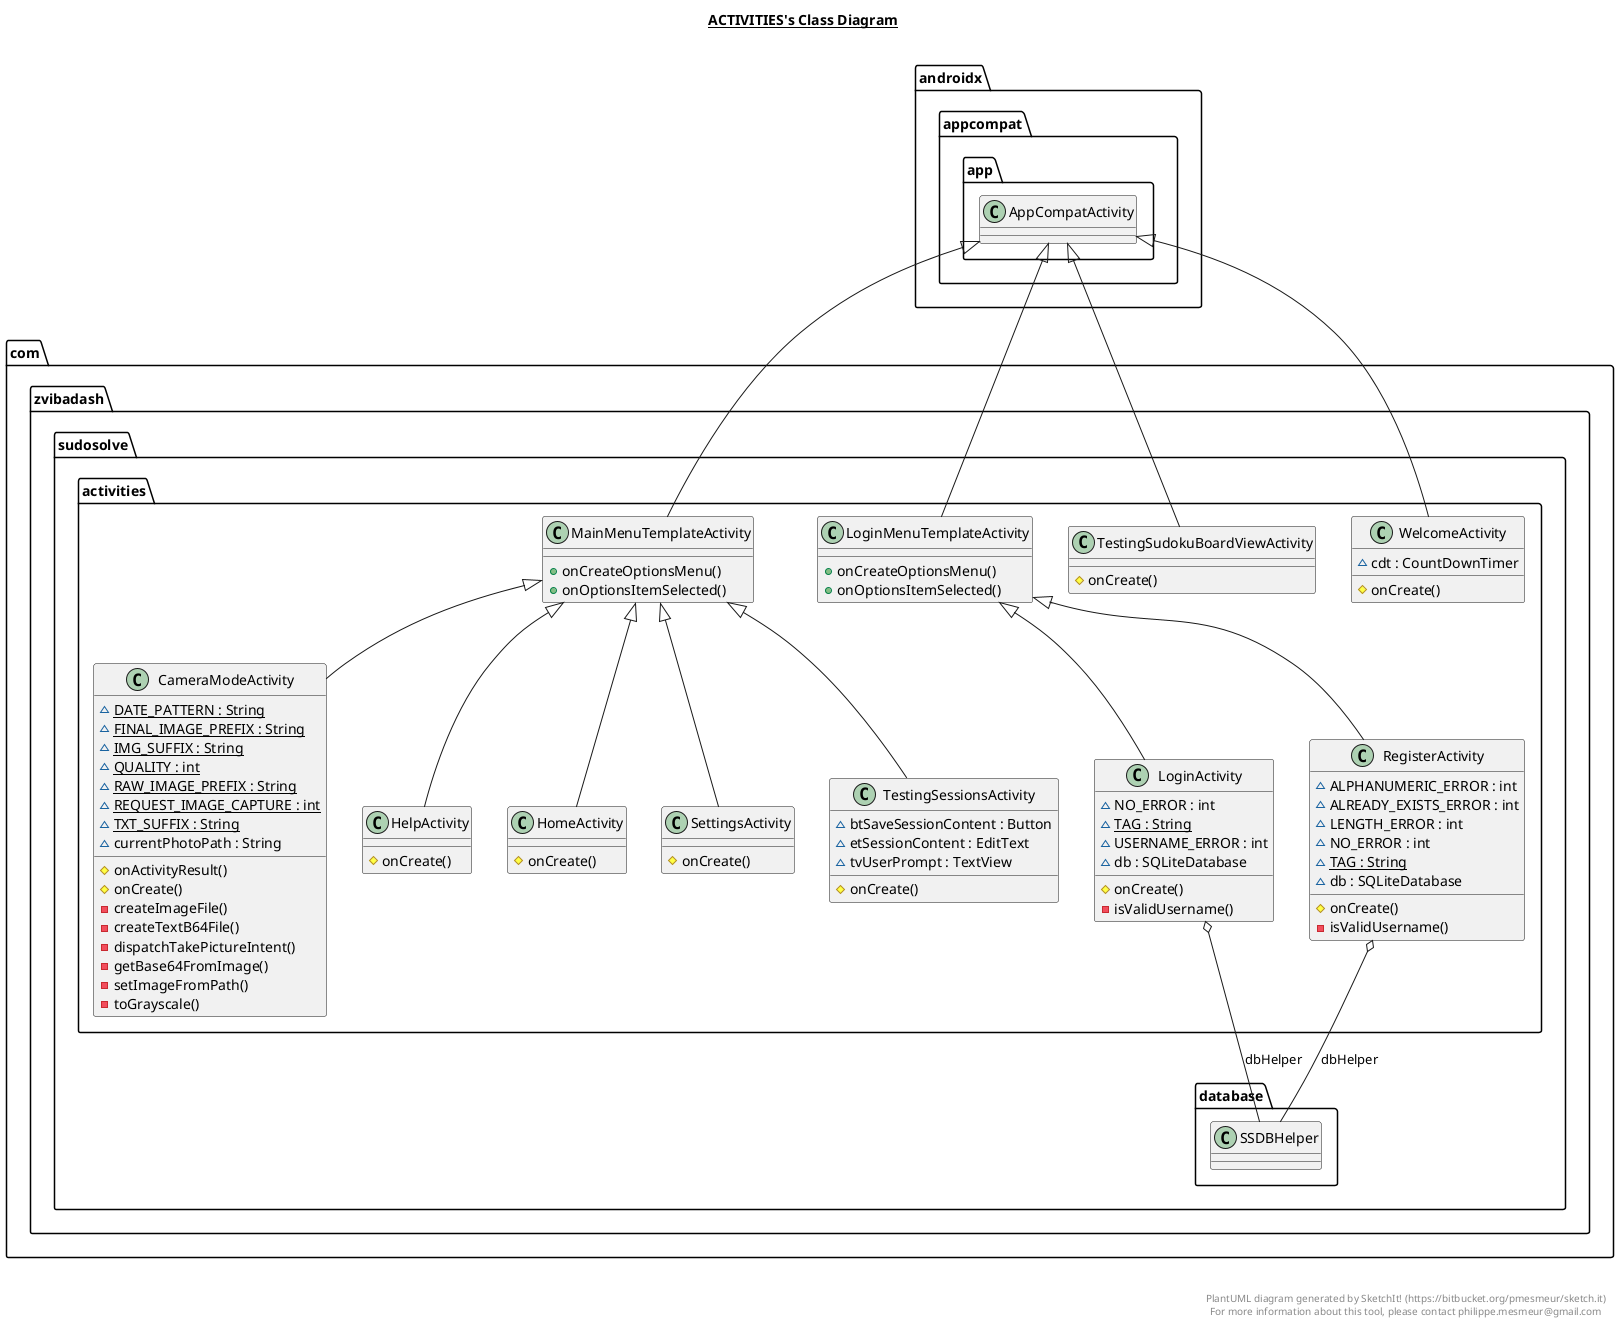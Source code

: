 @startuml

title __ACTIVITIES's Class Diagram__\n

  namespace com.zvibadash.sudosolve {
    namespace activities {
      class com.zvibadash.sudosolve.activities.CameraModeActivity {
          {static} ~ DATE_PATTERN : String
          {static} ~ FINAL_IMAGE_PREFIX : String
          {static} ~ IMG_SUFFIX : String
          {static} ~ QUALITY : int
          {static} ~ RAW_IMAGE_PREFIX : String
          {static} ~ REQUEST_IMAGE_CAPTURE : int
          {static} ~ TXT_SUFFIX : String
          ~ currentPhotoPath : String
          # onActivityResult()
          # onCreate()
          - createImageFile()
          - createTextB64File()
          - dispatchTakePictureIntent()
          - getBase64FromImage()
          - setImageFromPath()
          - toGrayscale()
      }
    }
  }
  

  namespace com.zvibadash.sudosolve {
    namespace activities {
      class com.zvibadash.sudosolve.activities.HelpActivity {
          # onCreate()
      }
    }
  }
  

  namespace com.zvibadash.sudosolve {
    namespace activities {
      class com.zvibadash.sudosolve.activities.HomeActivity {
          # onCreate()
      }
    }
  }
  

  namespace com.zvibadash.sudosolve {
    namespace activities {
      class com.zvibadash.sudosolve.activities.LoginActivity {
          ~ NO_ERROR : int
          {static} ~ TAG : String
          ~ USERNAME_ERROR : int
          ~ db : SQLiteDatabase
          # onCreate()
          - isValidUsername()
      }
    }
  }
  

  namespace com.zvibadash.sudosolve {
    namespace activities {
      class com.zvibadash.sudosolve.activities.LoginMenuTemplateActivity {
          + onCreateOptionsMenu()
          + onOptionsItemSelected()
      }
    }
  }
  

  namespace com.zvibadash.sudosolve {
    namespace activities {
      class com.zvibadash.sudosolve.activities.MainMenuTemplateActivity {
          + onCreateOptionsMenu()
          + onOptionsItemSelected()
      }
    }
  }
  

  namespace com.zvibadash.sudosolve {
    namespace activities {
      class com.zvibadash.sudosolve.activities.RegisterActivity {
          ~ ALPHANUMERIC_ERROR : int
          ~ ALREADY_EXISTS_ERROR : int
          ~ LENGTH_ERROR : int
          ~ NO_ERROR : int
          {static} ~ TAG : String
          ~ db : SQLiteDatabase
          # onCreate()
          - isValidUsername()
      }
    }
  }
  

  namespace com.zvibadash.sudosolve {
    namespace activities {
      class com.zvibadash.sudosolve.activities.SettingsActivity {
          # onCreate()
      }
    }
  }
  

  namespace com.zvibadash.sudosolve {
    namespace activities {
      class com.zvibadash.sudosolve.activities.TestingSessionsActivity {
          ~ btSaveSessionContent : Button
          ~ etSessionContent : EditText
          ~ tvUserPrompt : TextView
          # onCreate()
      }
    }
  }
  

  namespace com.zvibadash.sudosolve {
    namespace activities {
      class com.zvibadash.sudosolve.activities.TestingSudokuBoardViewActivity {
          # onCreate()
      }
    }
  }
  

  namespace com.zvibadash.sudosolve {
    namespace activities {
      class com.zvibadash.sudosolve.activities.WelcomeActivity {
          ~ cdt : CountDownTimer
          # onCreate()
      }
    }
  }
  

  com.zvibadash.sudosolve.activities.CameraModeActivity -up-|> com.zvibadash.sudosolve.activities.MainMenuTemplateActivity
  com.zvibadash.sudosolve.activities.HelpActivity -up-|> com.zvibadash.sudosolve.activities.MainMenuTemplateActivity
  com.zvibadash.sudosolve.activities.HomeActivity -up-|> com.zvibadash.sudosolve.activities.MainMenuTemplateActivity
  com.zvibadash.sudosolve.activities.LoginActivity -up-|> com.zvibadash.sudosolve.activities.LoginMenuTemplateActivity
  com.zvibadash.sudosolve.activities.LoginActivity o-- com.zvibadash.sudosolve.database.SSDBHelper : dbHelper
  com.zvibadash.sudosolve.activities.LoginMenuTemplateActivity -up-|> androidx.appcompat.app.AppCompatActivity
  com.zvibadash.sudosolve.activities.MainMenuTemplateActivity -up-|> androidx.appcompat.app.AppCompatActivity
  com.zvibadash.sudosolve.activities.RegisterActivity -up-|> com.zvibadash.sudosolve.activities.LoginMenuTemplateActivity
  com.zvibadash.sudosolve.activities.RegisterActivity o-- com.zvibadash.sudosolve.database.SSDBHelper : dbHelper
  com.zvibadash.sudosolve.activities.SettingsActivity -up-|> com.zvibadash.sudosolve.activities.MainMenuTemplateActivity
  com.zvibadash.sudosolve.activities.TestingSessionsActivity -up-|> com.zvibadash.sudosolve.activities.MainMenuTemplateActivity
  com.zvibadash.sudosolve.activities.TestingSudokuBoardViewActivity -up-|> androidx.appcompat.app.AppCompatActivity
  com.zvibadash.sudosolve.activities.WelcomeActivity -up-|> androidx.appcompat.app.AppCompatActivity


right footer


PlantUML diagram generated by SketchIt! (https://bitbucket.org/pmesmeur/sketch.it)
For more information about this tool, please contact philippe.mesmeur@gmail.com
endfooter

@enduml
